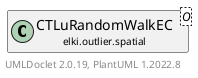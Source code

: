 @startuml
    remove .*\.(Instance|Par|Parameterizer|Factory)$
    set namespaceSeparator none
    hide empty fields
    hide empty methods

    class "<size:14>CTLuRandomWalkEC.Par\n<size:10>elki.outlier.spatial" as elki.outlier.spatial.CTLuRandomWalkEC.Par<O> {
        {static} +K_ID: OptionID
        {static} +ALPHA_ID: OptionID
        {static} +C_ID: OptionID
        ~alpha: double
        ~c: double
        ~k: int
        #distance: Distance<? super O>
        +configure(Parameterization): void
        +make(): CTLuRandomWalkEC<O>
    }

    interface "<size:14>Parameterizer\n<size:10>elki.utilities.optionhandling" as elki.utilities.optionhandling.Parameterizer [[../../utilities/optionhandling/Parameterizer.html]] {
        {abstract} +make(): Object
    }
    class "<size:14>CTLuRandomWalkEC\n<size:10>elki.outlier.spatial" as elki.outlier.spatial.CTLuRandomWalkEC<O> [[CTLuRandomWalkEC.html]]

    elki.utilities.optionhandling.Parameterizer <|.. elki.outlier.spatial.CTLuRandomWalkEC.Par
    elki.outlier.spatial.CTLuRandomWalkEC +-- elki.outlier.spatial.CTLuRandomWalkEC.Par

    center footer UMLDoclet 2.0.19, PlantUML 1.2022.8
@enduml
